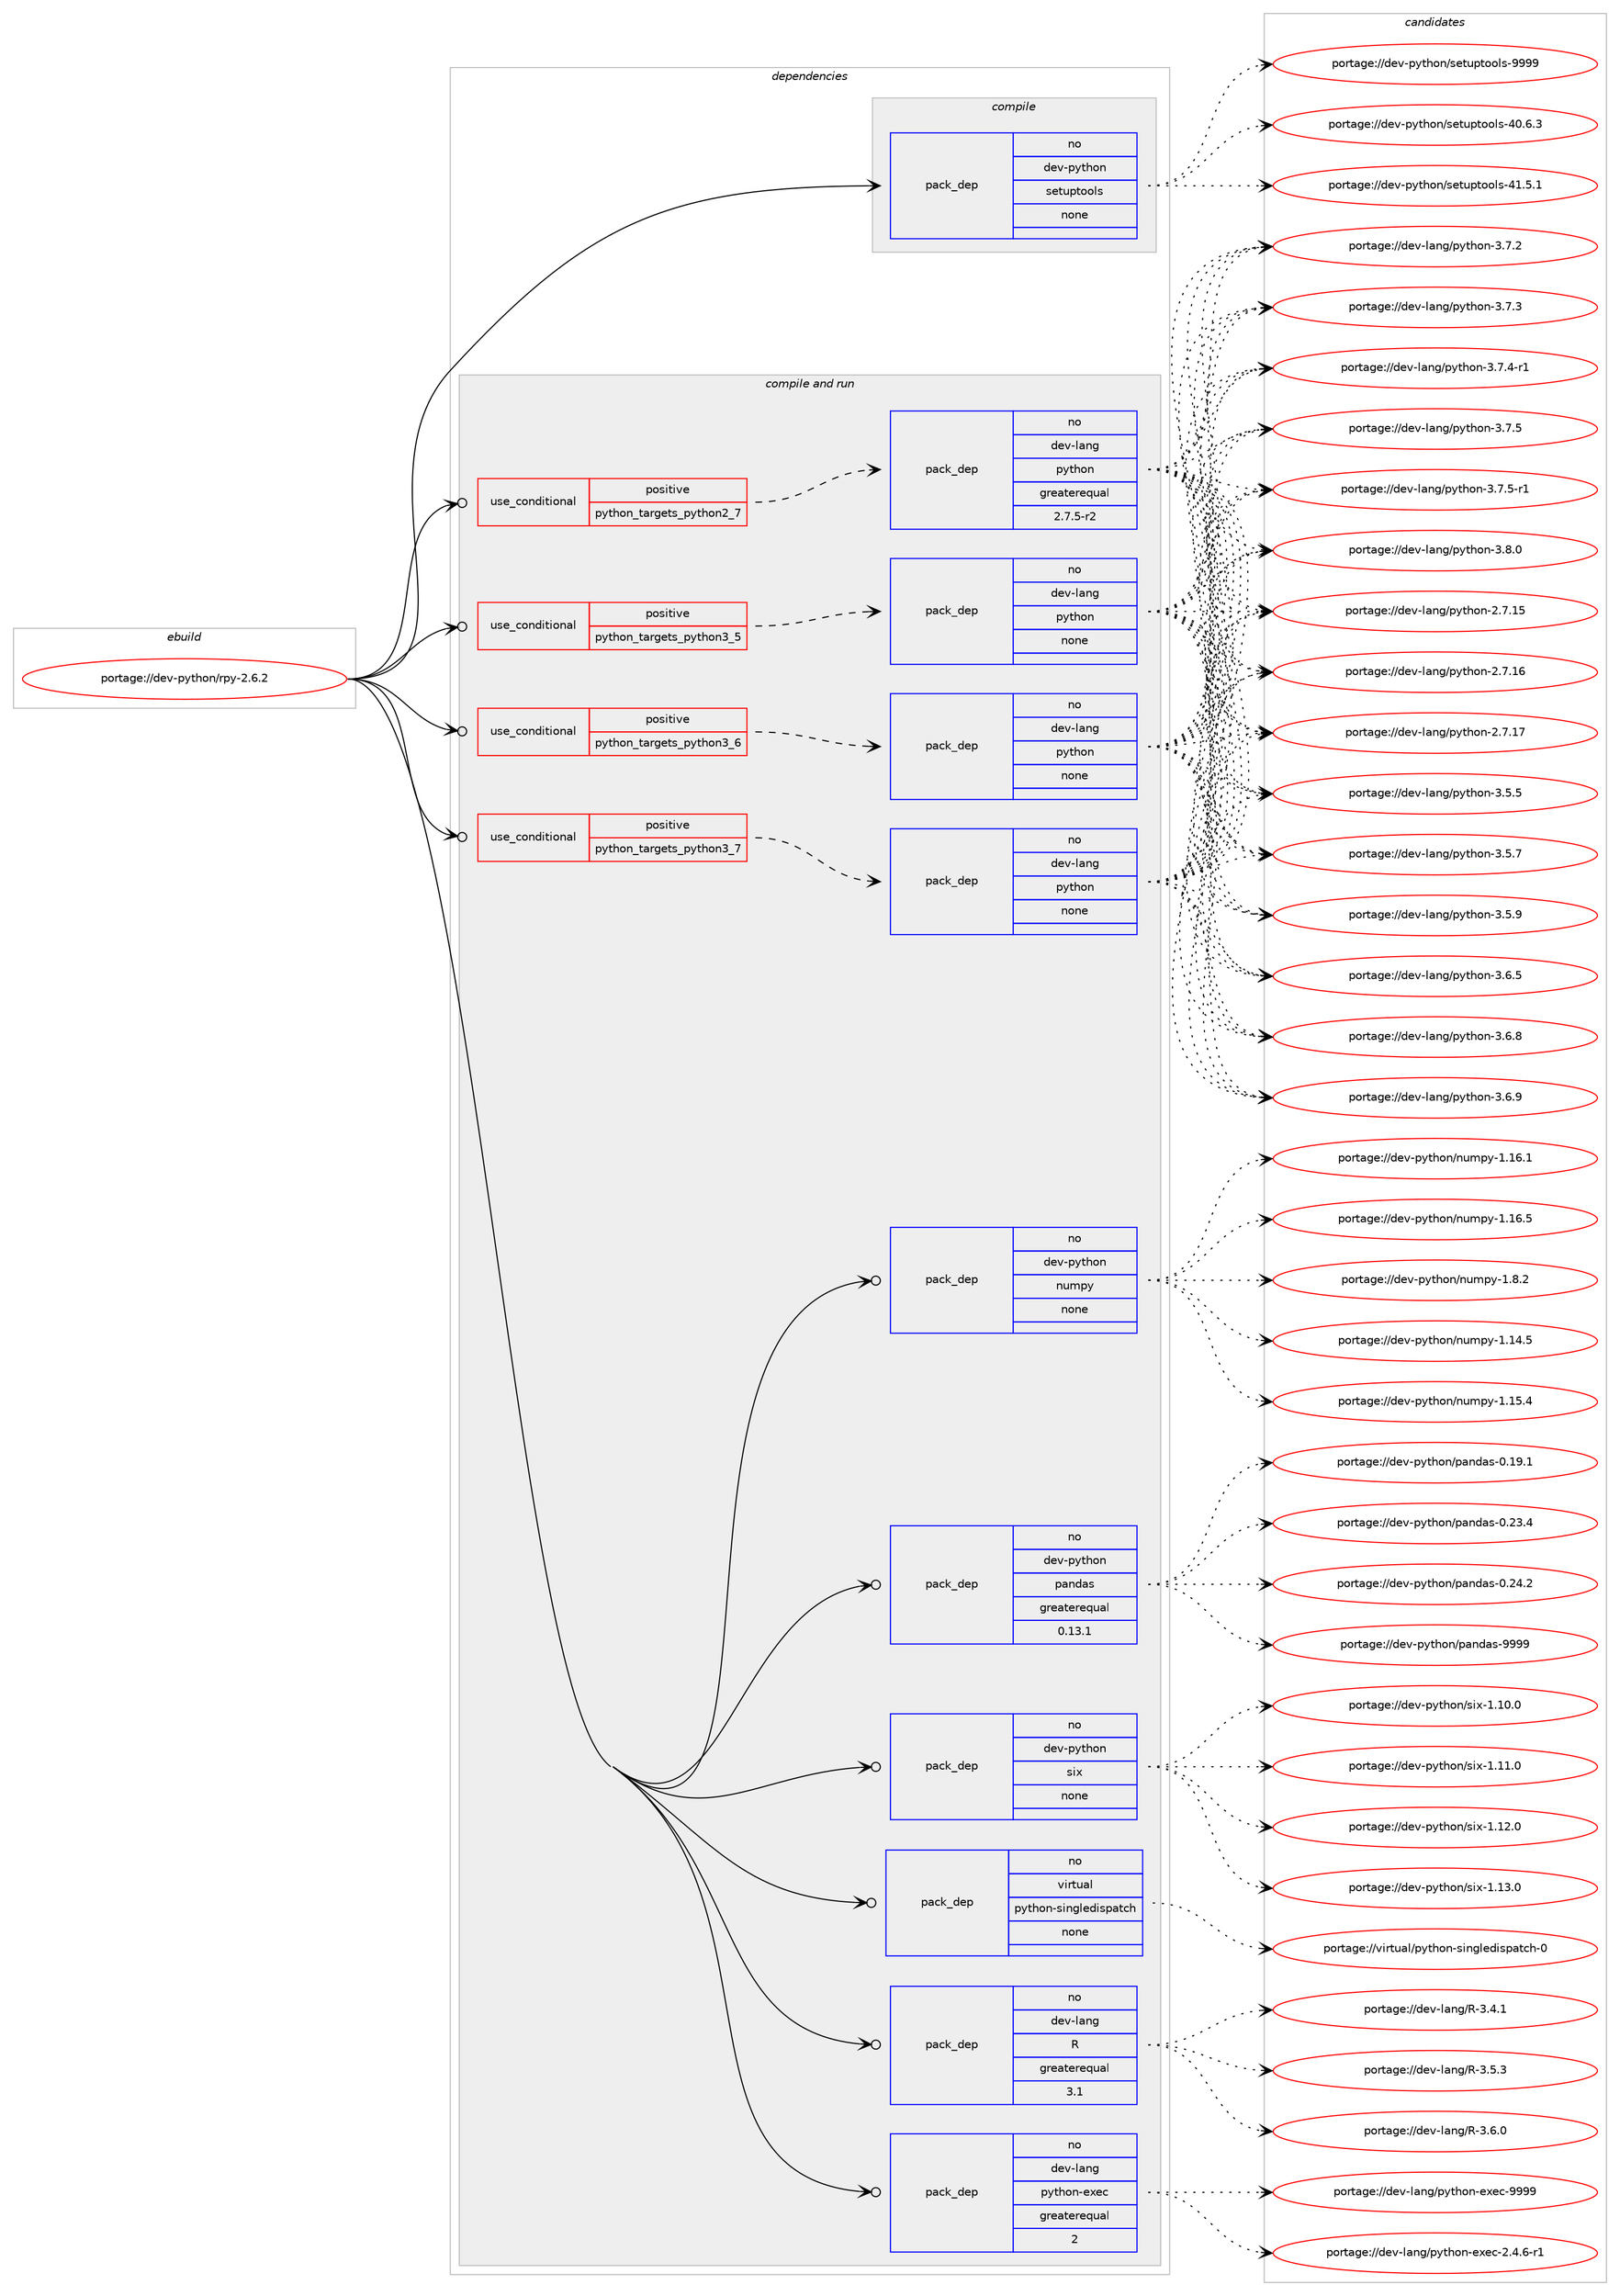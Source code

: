 digraph prolog {

# *************
# Graph options
# *************

newrank=true;
concentrate=true;
compound=true;
graph [rankdir=LR,fontname=Helvetica,fontsize=10,ranksep=1.5];#, ranksep=2.5, nodesep=0.2];
edge  [arrowhead=vee];
node  [fontname=Helvetica,fontsize=10];

# **********
# The ebuild
# **********

subgraph cluster_leftcol {
color=gray;
rank=same;
label=<<i>ebuild</i>>;
id [label="portage://dev-python/rpy-2.6.2", color=red, width=4, href="../dev-python/rpy-2.6.2.svg"];
}

# ****************
# The dependencies
# ****************

subgraph cluster_midcol {
color=gray;
label=<<i>dependencies</i>>;
subgraph cluster_compile {
fillcolor="#eeeeee";
style=filled;
label=<<i>compile</i>>;
subgraph pack129369 {
dependency170977 [label=<<TABLE BORDER="0" CELLBORDER="1" CELLSPACING="0" CELLPADDING="4" WIDTH="220"><TR><TD ROWSPAN="6" CELLPADDING="30">pack_dep</TD></TR><TR><TD WIDTH="110">no</TD></TR><TR><TD>dev-python</TD></TR><TR><TD>setuptools</TD></TR><TR><TD>none</TD></TR><TR><TD></TD></TR></TABLE>>, shape=none, color=blue];
}
id:e -> dependency170977:w [weight=20,style="solid",arrowhead="vee"];
}
subgraph cluster_compileandrun {
fillcolor="#eeeeee";
style=filled;
label=<<i>compile and run</i>>;
subgraph cond38205 {
dependency170978 [label=<<TABLE BORDER="0" CELLBORDER="1" CELLSPACING="0" CELLPADDING="4"><TR><TD ROWSPAN="3" CELLPADDING="10">use_conditional</TD></TR><TR><TD>positive</TD></TR><TR><TD>python_targets_python2_7</TD></TR></TABLE>>, shape=none, color=red];
subgraph pack129370 {
dependency170979 [label=<<TABLE BORDER="0" CELLBORDER="1" CELLSPACING="0" CELLPADDING="4" WIDTH="220"><TR><TD ROWSPAN="6" CELLPADDING="30">pack_dep</TD></TR><TR><TD WIDTH="110">no</TD></TR><TR><TD>dev-lang</TD></TR><TR><TD>python</TD></TR><TR><TD>greaterequal</TD></TR><TR><TD>2.7.5-r2</TD></TR></TABLE>>, shape=none, color=blue];
}
dependency170978:e -> dependency170979:w [weight=20,style="dashed",arrowhead="vee"];
}
id:e -> dependency170978:w [weight=20,style="solid",arrowhead="odotvee"];
subgraph cond38206 {
dependency170980 [label=<<TABLE BORDER="0" CELLBORDER="1" CELLSPACING="0" CELLPADDING="4"><TR><TD ROWSPAN="3" CELLPADDING="10">use_conditional</TD></TR><TR><TD>positive</TD></TR><TR><TD>python_targets_python3_5</TD></TR></TABLE>>, shape=none, color=red];
subgraph pack129371 {
dependency170981 [label=<<TABLE BORDER="0" CELLBORDER="1" CELLSPACING="0" CELLPADDING="4" WIDTH="220"><TR><TD ROWSPAN="6" CELLPADDING="30">pack_dep</TD></TR><TR><TD WIDTH="110">no</TD></TR><TR><TD>dev-lang</TD></TR><TR><TD>python</TD></TR><TR><TD>none</TD></TR><TR><TD></TD></TR></TABLE>>, shape=none, color=blue];
}
dependency170980:e -> dependency170981:w [weight=20,style="dashed",arrowhead="vee"];
}
id:e -> dependency170980:w [weight=20,style="solid",arrowhead="odotvee"];
subgraph cond38207 {
dependency170982 [label=<<TABLE BORDER="0" CELLBORDER="1" CELLSPACING="0" CELLPADDING="4"><TR><TD ROWSPAN="3" CELLPADDING="10">use_conditional</TD></TR><TR><TD>positive</TD></TR><TR><TD>python_targets_python3_6</TD></TR></TABLE>>, shape=none, color=red];
subgraph pack129372 {
dependency170983 [label=<<TABLE BORDER="0" CELLBORDER="1" CELLSPACING="0" CELLPADDING="4" WIDTH="220"><TR><TD ROWSPAN="6" CELLPADDING="30">pack_dep</TD></TR><TR><TD WIDTH="110">no</TD></TR><TR><TD>dev-lang</TD></TR><TR><TD>python</TD></TR><TR><TD>none</TD></TR><TR><TD></TD></TR></TABLE>>, shape=none, color=blue];
}
dependency170982:e -> dependency170983:w [weight=20,style="dashed",arrowhead="vee"];
}
id:e -> dependency170982:w [weight=20,style="solid",arrowhead="odotvee"];
subgraph cond38208 {
dependency170984 [label=<<TABLE BORDER="0" CELLBORDER="1" CELLSPACING="0" CELLPADDING="4"><TR><TD ROWSPAN="3" CELLPADDING="10">use_conditional</TD></TR><TR><TD>positive</TD></TR><TR><TD>python_targets_python3_7</TD></TR></TABLE>>, shape=none, color=red];
subgraph pack129373 {
dependency170985 [label=<<TABLE BORDER="0" CELLBORDER="1" CELLSPACING="0" CELLPADDING="4" WIDTH="220"><TR><TD ROWSPAN="6" CELLPADDING="30">pack_dep</TD></TR><TR><TD WIDTH="110">no</TD></TR><TR><TD>dev-lang</TD></TR><TR><TD>python</TD></TR><TR><TD>none</TD></TR><TR><TD></TD></TR></TABLE>>, shape=none, color=blue];
}
dependency170984:e -> dependency170985:w [weight=20,style="dashed",arrowhead="vee"];
}
id:e -> dependency170984:w [weight=20,style="solid",arrowhead="odotvee"];
subgraph pack129374 {
dependency170986 [label=<<TABLE BORDER="0" CELLBORDER="1" CELLSPACING="0" CELLPADDING="4" WIDTH="220"><TR><TD ROWSPAN="6" CELLPADDING="30">pack_dep</TD></TR><TR><TD WIDTH="110">no</TD></TR><TR><TD>dev-lang</TD></TR><TR><TD>R</TD></TR><TR><TD>greaterequal</TD></TR><TR><TD>3.1</TD></TR></TABLE>>, shape=none, color=blue];
}
id:e -> dependency170986:w [weight=20,style="solid",arrowhead="odotvee"];
subgraph pack129375 {
dependency170987 [label=<<TABLE BORDER="0" CELLBORDER="1" CELLSPACING="0" CELLPADDING="4" WIDTH="220"><TR><TD ROWSPAN="6" CELLPADDING="30">pack_dep</TD></TR><TR><TD WIDTH="110">no</TD></TR><TR><TD>dev-lang</TD></TR><TR><TD>python-exec</TD></TR><TR><TD>greaterequal</TD></TR><TR><TD>2</TD></TR></TABLE>>, shape=none, color=blue];
}
id:e -> dependency170987:w [weight=20,style="solid",arrowhead="odotvee"];
subgraph pack129376 {
dependency170988 [label=<<TABLE BORDER="0" CELLBORDER="1" CELLSPACING="0" CELLPADDING="4" WIDTH="220"><TR><TD ROWSPAN="6" CELLPADDING="30">pack_dep</TD></TR><TR><TD WIDTH="110">no</TD></TR><TR><TD>dev-python</TD></TR><TR><TD>numpy</TD></TR><TR><TD>none</TD></TR><TR><TD></TD></TR></TABLE>>, shape=none, color=blue];
}
id:e -> dependency170988:w [weight=20,style="solid",arrowhead="odotvee"];
subgraph pack129377 {
dependency170989 [label=<<TABLE BORDER="0" CELLBORDER="1" CELLSPACING="0" CELLPADDING="4" WIDTH="220"><TR><TD ROWSPAN="6" CELLPADDING="30">pack_dep</TD></TR><TR><TD WIDTH="110">no</TD></TR><TR><TD>dev-python</TD></TR><TR><TD>pandas</TD></TR><TR><TD>greaterequal</TD></TR><TR><TD>0.13.1</TD></TR></TABLE>>, shape=none, color=blue];
}
id:e -> dependency170989:w [weight=20,style="solid",arrowhead="odotvee"];
subgraph pack129378 {
dependency170990 [label=<<TABLE BORDER="0" CELLBORDER="1" CELLSPACING="0" CELLPADDING="4" WIDTH="220"><TR><TD ROWSPAN="6" CELLPADDING="30">pack_dep</TD></TR><TR><TD WIDTH="110">no</TD></TR><TR><TD>dev-python</TD></TR><TR><TD>six</TD></TR><TR><TD>none</TD></TR><TR><TD></TD></TR></TABLE>>, shape=none, color=blue];
}
id:e -> dependency170990:w [weight=20,style="solid",arrowhead="odotvee"];
subgraph pack129379 {
dependency170991 [label=<<TABLE BORDER="0" CELLBORDER="1" CELLSPACING="0" CELLPADDING="4" WIDTH="220"><TR><TD ROWSPAN="6" CELLPADDING="30">pack_dep</TD></TR><TR><TD WIDTH="110">no</TD></TR><TR><TD>virtual</TD></TR><TR><TD>python-singledispatch</TD></TR><TR><TD>none</TD></TR><TR><TD></TD></TR></TABLE>>, shape=none, color=blue];
}
id:e -> dependency170991:w [weight=20,style="solid",arrowhead="odotvee"];
}
subgraph cluster_run {
fillcolor="#eeeeee";
style=filled;
label=<<i>run</i>>;
}
}

# **************
# The candidates
# **************

subgraph cluster_choices {
rank=same;
color=gray;
label=<<i>candidates</i>>;

subgraph choice129369 {
color=black;
nodesep=1;
choiceportage100101118451121211161041111104711510111611711211611111110811545524846544651 [label="portage://dev-python/setuptools-40.6.3", color=red, width=4,href="../dev-python/setuptools-40.6.3.svg"];
choiceportage100101118451121211161041111104711510111611711211611111110811545524946534649 [label="portage://dev-python/setuptools-41.5.1", color=red, width=4,href="../dev-python/setuptools-41.5.1.svg"];
choiceportage10010111845112121116104111110471151011161171121161111111081154557575757 [label="portage://dev-python/setuptools-9999", color=red, width=4,href="../dev-python/setuptools-9999.svg"];
dependency170977:e -> choiceportage100101118451121211161041111104711510111611711211611111110811545524846544651:w [style=dotted,weight="100"];
dependency170977:e -> choiceportage100101118451121211161041111104711510111611711211611111110811545524946534649:w [style=dotted,weight="100"];
dependency170977:e -> choiceportage10010111845112121116104111110471151011161171121161111111081154557575757:w [style=dotted,weight="100"];
}
subgraph choice129370 {
color=black;
nodesep=1;
choiceportage10010111845108971101034711212111610411111045504655464953 [label="portage://dev-lang/python-2.7.15", color=red, width=4,href="../dev-lang/python-2.7.15.svg"];
choiceportage10010111845108971101034711212111610411111045504655464954 [label="portage://dev-lang/python-2.7.16", color=red, width=4,href="../dev-lang/python-2.7.16.svg"];
choiceportage10010111845108971101034711212111610411111045504655464955 [label="portage://dev-lang/python-2.7.17", color=red, width=4,href="../dev-lang/python-2.7.17.svg"];
choiceportage100101118451089711010347112121116104111110455146534653 [label="portage://dev-lang/python-3.5.5", color=red, width=4,href="../dev-lang/python-3.5.5.svg"];
choiceportage100101118451089711010347112121116104111110455146534655 [label="portage://dev-lang/python-3.5.7", color=red, width=4,href="../dev-lang/python-3.5.7.svg"];
choiceportage100101118451089711010347112121116104111110455146534657 [label="portage://dev-lang/python-3.5.9", color=red, width=4,href="../dev-lang/python-3.5.9.svg"];
choiceportage100101118451089711010347112121116104111110455146544653 [label="portage://dev-lang/python-3.6.5", color=red, width=4,href="../dev-lang/python-3.6.5.svg"];
choiceportage100101118451089711010347112121116104111110455146544656 [label="portage://dev-lang/python-3.6.8", color=red, width=4,href="../dev-lang/python-3.6.8.svg"];
choiceportage100101118451089711010347112121116104111110455146544657 [label="portage://dev-lang/python-3.6.9", color=red, width=4,href="../dev-lang/python-3.6.9.svg"];
choiceportage100101118451089711010347112121116104111110455146554650 [label="portage://dev-lang/python-3.7.2", color=red, width=4,href="../dev-lang/python-3.7.2.svg"];
choiceportage100101118451089711010347112121116104111110455146554651 [label="portage://dev-lang/python-3.7.3", color=red, width=4,href="../dev-lang/python-3.7.3.svg"];
choiceportage1001011184510897110103471121211161041111104551465546524511449 [label="portage://dev-lang/python-3.7.4-r1", color=red, width=4,href="../dev-lang/python-3.7.4-r1.svg"];
choiceportage100101118451089711010347112121116104111110455146554653 [label="portage://dev-lang/python-3.7.5", color=red, width=4,href="../dev-lang/python-3.7.5.svg"];
choiceportage1001011184510897110103471121211161041111104551465546534511449 [label="portage://dev-lang/python-3.7.5-r1", color=red, width=4,href="../dev-lang/python-3.7.5-r1.svg"];
choiceportage100101118451089711010347112121116104111110455146564648 [label="portage://dev-lang/python-3.8.0", color=red, width=4,href="../dev-lang/python-3.8.0.svg"];
dependency170979:e -> choiceportage10010111845108971101034711212111610411111045504655464953:w [style=dotted,weight="100"];
dependency170979:e -> choiceportage10010111845108971101034711212111610411111045504655464954:w [style=dotted,weight="100"];
dependency170979:e -> choiceportage10010111845108971101034711212111610411111045504655464955:w [style=dotted,weight="100"];
dependency170979:e -> choiceportage100101118451089711010347112121116104111110455146534653:w [style=dotted,weight="100"];
dependency170979:e -> choiceportage100101118451089711010347112121116104111110455146534655:w [style=dotted,weight="100"];
dependency170979:e -> choiceportage100101118451089711010347112121116104111110455146534657:w [style=dotted,weight="100"];
dependency170979:e -> choiceportage100101118451089711010347112121116104111110455146544653:w [style=dotted,weight="100"];
dependency170979:e -> choiceportage100101118451089711010347112121116104111110455146544656:w [style=dotted,weight="100"];
dependency170979:e -> choiceportage100101118451089711010347112121116104111110455146544657:w [style=dotted,weight="100"];
dependency170979:e -> choiceportage100101118451089711010347112121116104111110455146554650:w [style=dotted,weight="100"];
dependency170979:e -> choiceportage100101118451089711010347112121116104111110455146554651:w [style=dotted,weight="100"];
dependency170979:e -> choiceportage1001011184510897110103471121211161041111104551465546524511449:w [style=dotted,weight="100"];
dependency170979:e -> choiceportage100101118451089711010347112121116104111110455146554653:w [style=dotted,weight="100"];
dependency170979:e -> choiceportage1001011184510897110103471121211161041111104551465546534511449:w [style=dotted,weight="100"];
dependency170979:e -> choiceportage100101118451089711010347112121116104111110455146564648:w [style=dotted,weight="100"];
}
subgraph choice129371 {
color=black;
nodesep=1;
choiceportage10010111845108971101034711212111610411111045504655464953 [label="portage://dev-lang/python-2.7.15", color=red, width=4,href="../dev-lang/python-2.7.15.svg"];
choiceportage10010111845108971101034711212111610411111045504655464954 [label="portage://dev-lang/python-2.7.16", color=red, width=4,href="../dev-lang/python-2.7.16.svg"];
choiceportage10010111845108971101034711212111610411111045504655464955 [label="portage://dev-lang/python-2.7.17", color=red, width=4,href="../dev-lang/python-2.7.17.svg"];
choiceportage100101118451089711010347112121116104111110455146534653 [label="portage://dev-lang/python-3.5.5", color=red, width=4,href="../dev-lang/python-3.5.5.svg"];
choiceportage100101118451089711010347112121116104111110455146534655 [label="portage://dev-lang/python-3.5.7", color=red, width=4,href="../dev-lang/python-3.5.7.svg"];
choiceportage100101118451089711010347112121116104111110455146534657 [label="portage://dev-lang/python-3.5.9", color=red, width=4,href="../dev-lang/python-3.5.9.svg"];
choiceportage100101118451089711010347112121116104111110455146544653 [label="portage://dev-lang/python-3.6.5", color=red, width=4,href="../dev-lang/python-3.6.5.svg"];
choiceportage100101118451089711010347112121116104111110455146544656 [label="portage://dev-lang/python-3.6.8", color=red, width=4,href="../dev-lang/python-3.6.8.svg"];
choiceportage100101118451089711010347112121116104111110455146544657 [label="portage://dev-lang/python-3.6.9", color=red, width=4,href="../dev-lang/python-3.6.9.svg"];
choiceportage100101118451089711010347112121116104111110455146554650 [label="portage://dev-lang/python-3.7.2", color=red, width=4,href="../dev-lang/python-3.7.2.svg"];
choiceportage100101118451089711010347112121116104111110455146554651 [label="portage://dev-lang/python-3.7.3", color=red, width=4,href="../dev-lang/python-3.7.3.svg"];
choiceportage1001011184510897110103471121211161041111104551465546524511449 [label="portage://dev-lang/python-3.7.4-r1", color=red, width=4,href="../dev-lang/python-3.7.4-r1.svg"];
choiceportage100101118451089711010347112121116104111110455146554653 [label="portage://dev-lang/python-3.7.5", color=red, width=4,href="../dev-lang/python-3.7.5.svg"];
choiceportage1001011184510897110103471121211161041111104551465546534511449 [label="portage://dev-lang/python-3.7.5-r1", color=red, width=4,href="../dev-lang/python-3.7.5-r1.svg"];
choiceportage100101118451089711010347112121116104111110455146564648 [label="portage://dev-lang/python-3.8.0", color=red, width=4,href="../dev-lang/python-3.8.0.svg"];
dependency170981:e -> choiceportage10010111845108971101034711212111610411111045504655464953:w [style=dotted,weight="100"];
dependency170981:e -> choiceportage10010111845108971101034711212111610411111045504655464954:w [style=dotted,weight="100"];
dependency170981:e -> choiceportage10010111845108971101034711212111610411111045504655464955:w [style=dotted,weight="100"];
dependency170981:e -> choiceportage100101118451089711010347112121116104111110455146534653:w [style=dotted,weight="100"];
dependency170981:e -> choiceportage100101118451089711010347112121116104111110455146534655:w [style=dotted,weight="100"];
dependency170981:e -> choiceportage100101118451089711010347112121116104111110455146534657:w [style=dotted,weight="100"];
dependency170981:e -> choiceportage100101118451089711010347112121116104111110455146544653:w [style=dotted,weight="100"];
dependency170981:e -> choiceportage100101118451089711010347112121116104111110455146544656:w [style=dotted,weight="100"];
dependency170981:e -> choiceportage100101118451089711010347112121116104111110455146544657:w [style=dotted,weight="100"];
dependency170981:e -> choiceportage100101118451089711010347112121116104111110455146554650:w [style=dotted,weight="100"];
dependency170981:e -> choiceportage100101118451089711010347112121116104111110455146554651:w [style=dotted,weight="100"];
dependency170981:e -> choiceportage1001011184510897110103471121211161041111104551465546524511449:w [style=dotted,weight="100"];
dependency170981:e -> choiceportage100101118451089711010347112121116104111110455146554653:w [style=dotted,weight="100"];
dependency170981:e -> choiceportage1001011184510897110103471121211161041111104551465546534511449:w [style=dotted,weight="100"];
dependency170981:e -> choiceportage100101118451089711010347112121116104111110455146564648:w [style=dotted,weight="100"];
}
subgraph choice129372 {
color=black;
nodesep=1;
choiceportage10010111845108971101034711212111610411111045504655464953 [label="portage://dev-lang/python-2.7.15", color=red, width=4,href="../dev-lang/python-2.7.15.svg"];
choiceportage10010111845108971101034711212111610411111045504655464954 [label="portage://dev-lang/python-2.7.16", color=red, width=4,href="../dev-lang/python-2.7.16.svg"];
choiceportage10010111845108971101034711212111610411111045504655464955 [label="portage://dev-lang/python-2.7.17", color=red, width=4,href="../dev-lang/python-2.7.17.svg"];
choiceportage100101118451089711010347112121116104111110455146534653 [label="portage://dev-lang/python-3.5.5", color=red, width=4,href="../dev-lang/python-3.5.5.svg"];
choiceportage100101118451089711010347112121116104111110455146534655 [label="portage://dev-lang/python-3.5.7", color=red, width=4,href="../dev-lang/python-3.5.7.svg"];
choiceportage100101118451089711010347112121116104111110455146534657 [label="portage://dev-lang/python-3.5.9", color=red, width=4,href="../dev-lang/python-3.5.9.svg"];
choiceportage100101118451089711010347112121116104111110455146544653 [label="portage://dev-lang/python-3.6.5", color=red, width=4,href="../dev-lang/python-3.6.5.svg"];
choiceportage100101118451089711010347112121116104111110455146544656 [label="portage://dev-lang/python-3.6.8", color=red, width=4,href="../dev-lang/python-3.6.8.svg"];
choiceportage100101118451089711010347112121116104111110455146544657 [label="portage://dev-lang/python-3.6.9", color=red, width=4,href="../dev-lang/python-3.6.9.svg"];
choiceportage100101118451089711010347112121116104111110455146554650 [label="portage://dev-lang/python-3.7.2", color=red, width=4,href="../dev-lang/python-3.7.2.svg"];
choiceportage100101118451089711010347112121116104111110455146554651 [label="portage://dev-lang/python-3.7.3", color=red, width=4,href="../dev-lang/python-3.7.3.svg"];
choiceportage1001011184510897110103471121211161041111104551465546524511449 [label="portage://dev-lang/python-3.7.4-r1", color=red, width=4,href="../dev-lang/python-3.7.4-r1.svg"];
choiceportage100101118451089711010347112121116104111110455146554653 [label="portage://dev-lang/python-3.7.5", color=red, width=4,href="../dev-lang/python-3.7.5.svg"];
choiceportage1001011184510897110103471121211161041111104551465546534511449 [label="portage://dev-lang/python-3.7.5-r1", color=red, width=4,href="../dev-lang/python-3.7.5-r1.svg"];
choiceportage100101118451089711010347112121116104111110455146564648 [label="portage://dev-lang/python-3.8.0", color=red, width=4,href="../dev-lang/python-3.8.0.svg"];
dependency170983:e -> choiceportage10010111845108971101034711212111610411111045504655464953:w [style=dotted,weight="100"];
dependency170983:e -> choiceportage10010111845108971101034711212111610411111045504655464954:w [style=dotted,weight="100"];
dependency170983:e -> choiceportage10010111845108971101034711212111610411111045504655464955:w [style=dotted,weight="100"];
dependency170983:e -> choiceportage100101118451089711010347112121116104111110455146534653:w [style=dotted,weight="100"];
dependency170983:e -> choiceportage100101118451089711010347112121116104111110455146534655:w [style=dotted,weight="100"];
dependency170983:e -> choiceportage100101118451089711010347112121116104111110455146534657:w [style=dotted,weight="100"];
dependency170983:e -> choiceportage100101118451089711010347112121116104111110455146544653:w [style=dotted,weight="100"];
dependency170983:e -> choiceportage100101118451089711010347112121116104111110455146544656:w [style=dotted,weight="100"];
dependency170983:e -> choiceportage100101118451089711010347112121116104111110455146544657:w [style=dotted,weight="100"];
dependency170983:e -> choiceportage100101118451089711010347112121116104111110455146554650:w [style=dotted,weight="100"];
dependency170983:e -> choiceportage100101118451089711010347112121116104111110455146554651:w [style=dotted,weight="100"];
dependency170983:e -> choiceportage1001011184510897110103471121211161041111104551465546524511449:w [style=dotted,weight="100"];
dependency170983:e -> choiceportage100101118451089711010347112121116104111110455146554653:w [style=dotted,weight="100"];
dependency170983:e -> choiceportage1001011184510897110103471121211161041111104551465546534511449:w [style=dotted,weight="100"];
dependency170983:e -> choiceportage100101118451089711010347112121116104111110455146564648:w [style=dotted,weight="100"];
}
subgraph choice129373 {
color=black;
nodesep=1;
choiceportage10010111845108971101034711212111610411111045504655464953 [label="portage://dev-lang/python-2.7.15", color=red, width=4,href="../dev-lang/python-2.7.15.svg"];
choiceportage10010111845108971101034711212111610411111045504655464954 [label="portage://dev-lang/python-2.7.16", color=red, width=4,href="../dev-lang/python-2.7.16.svg"];
choiceportage10010111845108971101034711212111610411111045504655464955 [label="portage://dev-lang/python-2.7.17", color=red, width=4,href="../dev-lang/python-2.7.17.svg"];
choiceportage100101118451089711010347112121116104111110455146534653 [label="portage://dev-lang/python-3.5.5", color=red, width=4,href="../dev-lang/python-3.5.5.svg"];
choiceportage100101118451089711010347112121116104111110455146534655 [label="portage://dev-lang/python-3.5.7", color=red, width=4,href="../dev-lang/python-3.5.7.svg"];
choiceportage100101118451089711010347112121116104111110455146534657 [label="portage://dev-lang/python-3.5.9", color=red, width=4,href="../dev-lang/python-3.5.9.svg"];
choiceportage100101118451089711010347112121116104111110455146544653 [label="portage://dev-lang/python-3.6.5", color=red, width=4,href="../dev-lang/python-3.6.5.svg"];
choiceportage100101118451089711010347112121116104111110455146544656 [label="portage://dev-lang/python-3.6.8", color=red, width=4,href="../dev-lang/python-3.6.8.svg"];
choiceportage100101118451089711010347112121116104111110455146544657 [label="portage://dev-lang/python-3.6.9", color=red, width=4,href="../dev-lang/python-3.6.9.svg"];
choiceportage100101118451089711010347112121116104111110455146554650 [label="portage://dev-lang/python-3.7.2", color=red, width=4,href="../dev-lang/python-3.7.2.svg"];
choiceportage100101118451089711010347112121116104111110455146554651 [label="portage://dev-lang/python-3.7.3", color=red, width=4,href="../dev-lang/python-3.7.3.svg"];
choiceportage1001011184510897110103471121211161041111104551465546524511449 [label="portage://dev-lang/python-3.7.4-r1", color=red, width=4,href="../dev-lang/python-3.7.4-r1.svg"];
choiceportage100101118451089711010347112121116104111110455146554653 [label="portage://dev-lang/python-3.7.5", color=red, width=4,href="../dev-lang/python-3.7.5.svg"];
choiceportage1001011184510897110103471121211161041111104551465546534511449 [label="portage://dev-lang/python-3.7.5-r1", color=red, width=4,href="../dev-lang/python-3.7.5-r1.svg"];
choiceportage100101118451089711010347112121116104111110455146564648 [label="portage://dev-lang/python-3.8.0", color=red, width=4,href="../dev-lang/python-3.8.0.svg"];
dependency170985:e -> choiceportage10010111845108971101034711212111610411111045504655464953:w [style=dotted,weight="100"];
dependency170985:e -> choiceportage10010111845108971101034711212111610411111045504655464954:w [style=dotted,weight="100"];
dependency170985:e -> choiceportage10010111845108971101034711212111610411111045504655464955:w [style=dotted,weight="100"];
dependency170985:e -> choiceportage100101118451089711010347112121116104111110455146534653:w [style=dotted,weight="100"];
dependency170985:e -> choiceportage100101118451089711010347112121116104111110455146534655:w [style=dotted,weight="100"];
dependency170985:e -> choiceportage100101118451089711010347112121116104111110455146534657:w [style=dotted,weight="100"];
dependency170985:e -> choiceportage100101118451089711010347112121116104111110455146544653:w [style=dotted,weight="100"];
dependency170985:e -> choiceportage100101118451089711010347112121116104111110455146544656:w [style=dotted,weight="100"];
dependency170985:e -> choiceportage100101118451089711010347112121116104111110455146544657:w [style=dotted,weight="100"];
dependency170985:e -> choiceportage100101118451089711010347112121116104111110455146554650:w [style=dotted,weight="100"];
dependency170985:e -> choiceportage100101118451089711010347112121116104111110455146554651:w [style=dotted,weight="100"];
dependency170985:e -> choiceportage1001011184510897110103471121211161041111104551465546524511449:w [style=dotted,weight="100"];
dependency170985:e -> choiceportage100101118451089711010347112121116104111110455146554653:w [style=dotted,weight="100"];
dependency170985:e -> choiceportage1001011184510897110103471121211161041111104551465546534511449:w [style=dotted,weight="100"];
dependency170985:e -> choiceportage100101118451089711010347112121116104111110455146564648:w [style=dotted,weight="100"];
}
subgraph choice129374 {
color=black;
nodesep=1;
choiceportage10010111845108971101034782455146524649 [label="portage://dev-lang/R-3.4.1", color=red, width=4,href="../dev-lang/R-3.4.1.svg"];
choiceportage10010111845108971101034782455146534651 [label="portage://dev-lang/R-3.5.3", color=red, width=4,href="../dev-lang/R-3.5.3.svg"];
choiceportage10010111845108971101034782455146544648 [label="portage://dev-lang/R-3.6.0", color=red, width=4,href="../dev-lang/R-3.6.0.svg"];
dependency170986:e -> choiceportage10010111845108971101034782455146524649:w [style=dotted,weight="100"];
dependency170986:e -> choiceportage10010111845108971101034782455146534651:w [style=dotted,weight="100"];
dependency170986:e -> choiceportage10010111845108971101034782455146544648:w [style=dotted,weight="100"];
}
subgraph choice129375 {
color=black;
nodesep=1;
choiceportage10010111845108971101034711212111610411111045101120101994550465246544511449 [label="portage://dev-lang/python-exec-2.4.6-r1", color=red, width=4,href="../dev-lang/python-exec-2.4.6-r1.svg"];
choiceportage10010111845108971101034711212111610411111045101120101994557575757 [label="portage://dev-lang/python-exec-9999", color=red, width=4,href="../dev-lang/python-exec-9999.svg"];
dependency170987:e -> choiceportage10010111845108971101034711212111610411111045101120101994550465246544511449:w [style=dotted,weight="100"];
dependency170987:e -> choiceportage10010111845108971101034711212111610411111045101120101994557575757:w [style=dotted,weight="100"];
}
subgraph choice129376 {
color=black;
nodesep=1;
choiceportage100101118451121211161041111104711011710911212145494649524653 [label="portage://dev-python/numpy-1.14.5", color=red, width=4,href="../dev-python/numpy-1.14.5.svg"];
choiceportage100101118451121211161041111104711011710911212145494649534652 [label="portage://dev-python/numpy-1.15.4", color=red, width=4,href="../dev-python/numpy-1.15.4.svg"];
choiceportage100101118451121211161041111104711011710911212145494649544649 [label="portage://dev-python/numpy-1.16.1", color=red, width=4,href="../dev-python/numpy-1.16.1.svg"];
choiceportage100101118451121211161041111104711011710911212145494649544653 [label="portage://dev-python/numpy-1.16.5", color=red, width=4,href="../dev-python/numpy-1.16.5.svg"];
choiceportage1001011184511212111610411111047110117109112121454946564650 [label="portage://dev-python/numpy-1.8.2", color=red, width=4,href="../dev-python/numpy-1.8.2.svg"];
dependency170988:e -> choiceportage100101118451121211161041111104711011710911212145494649524653:w [style=dotted,weight="100"];
dependency170988:e -> choiceportage100101118451121211161041111104711011710911212145494649534652:w [style=dotted,weight="100"];
dependency170988:e -> choiceportage100101118451121211161041111104711011710911212145494649544649:w [style=dotted,weight="100"];
dependency170988:e -> choiceportage100101118451121211161041111104711011710911212145494649544653:w [style=dotted,weight="100"];
dependency170988:e -> choiceportage1001011184511212111610411111047110117109112121454946564650:w [style=dotted,weight="100"];
}
subgraph choice129377 {
color=black;
nodesep=1;
choiceportage1001011184511212111610411111047112971101009711545484649574649 [label="portage://dev-python/pandas-0.19.1", color=red, width=4,href="../dev-python/pandas-0.19.1.svg"];
choiceportage1001011184511212111610411111047112971101009711545484650514652 [label="portage://dev-python/pandas-0.23.4", color=red, width=4,href="../dev-python/pandas-0.23.4.svg"];
choiceportage1001011184511212111610411111047112971101009711545484650524650 [label="portage://dev-python/pandas-0.24.2", color=red, width=4,href="../dev-python/pandas-0.24.2.svg"];
choiceportage100101118451121211161041111104711297110100971154557575757 [label="portage://dev-python/pandas-9999", color=red, width=4,href="../dev-python/pandas-9999.svg"];
dependency170989:e -> choiceportage1001011184511212111610411111047112971101009711545484649574649:w [style=dotted,weight="100"];
dependency170989:e -> choiceportage1001011184511212111610411111047112971101009711545484650514652:w [style=dotted,weight="100"];
dependency170989:e -> choiceportage1001011184511212111610411111047112971101009711545484650524650:w [style=dotted,weight="100"];
dependency170989:e -> choiceportage100101118451121211161041111104711297110100971154557575757:w [style=dotted,weight="100"];
}
subgraph choice129378 {
color=black;
nodesep=1;
choiceportage100101118451121211161041111104711510512045494649484648 [label="portage://dev-python/six-1.10.0", color=red, width=4,href="../dev-python/six-1.10.0.svg"];
choiceportage100101118451121211161041111104711510512045494649494648 [label="portage://dev-python/six-1.11.0", color=red, width=4,href="../dev-python/six-1.11.0.svg"];
choiceportage100101118451121211161041111104711510512045494649504648 [label="portage://dev-python/six-1.12.0", color=red, width=4,href="../dev-python/six-1.12.0.svg"];
choiceportage100101118451121211161041111104711510512045494649514648 [label="portage://dev-python/six-1.13.0", color=red, width=4,href="../dev-python/six-1.13.0.svg"];
dependency170990:e -> choiceportage100101118451121211161041111104711510512045494649484648:w [style=dotted,weight="100"];
dependency170990:e -> choiceportage100101118451121211161041111104711510512045494649494648:w [style=dotted,weight="100"];
dependency170990:e -> choiceportage100101118451121211161041111104711510512045494649504648:w [style=dotted,weight="100"];
dependency170990:e -> choiceportage100101118451121211161041111104711510512045494649514648:w [style=dotted,weight="100"];
}
subgraph choice129379 {
color=black;
nodesep=1;
choiceportage11810511411611797108471121211161041111104511510511010310810110010511511297116991044548 [label="portage://virtual/python-singledispatch-0", color=red, width=4,href="../virtual/python-singledispatch-0.svg"];
dependency170991:e -> choiceportage11810511411611797108471121211161041111104511510511010310810110010511511297116991044548:w [style=dotted,weight="100"];
}
}

}
